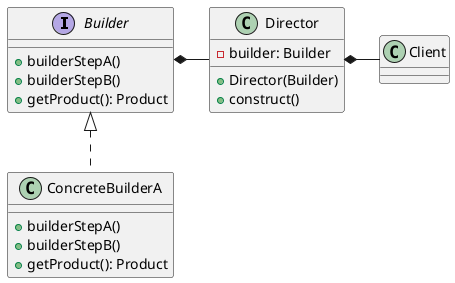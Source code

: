 @startuml

interface Builder {
 +builderStepA()
 +builderStepB()
 +getProduct(): Product
}

class ConcreteBuilderA implements Builder {
 +builderStepA()
 +builderStepB()
 +getProduct(): Product
}

class Director {
 -builder: Builder
 +Director(Builder)
 +construct()
}

Director -left-* Builder
Client -left-* Director

@enduml